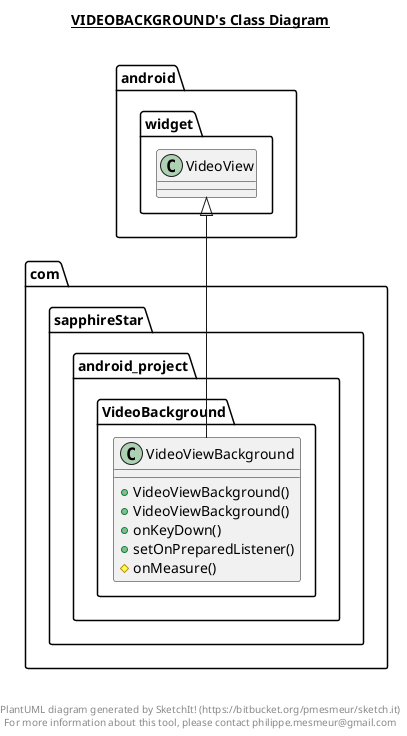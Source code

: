 @startuml

title __VIDEOBACKGROUND's Class Diagram__\n

  namespace com.sapphireStar.android_project {
    namespace VideoBackground {
      class com.sapphireStar.android_project.VideoBackground.VideoViewBackground {
          + VideoViewBackground()
          + VideoViewBackground()
          + onKeyDown()
          + setOnPreparedListener()
          # onMeasure()
      }
    }
  }
  

  com.sapphireStar.android_project.VideoBackground.VideoViewBackground -up-|> android.widget.VideoView


right footer


PlantUML diagram generated by SketchIt! (https://bitbucket.org/pmesmeur/sketch.it)
For more information about this tool, please contact philippe.mesmeur@gmail.com
endfooter

@enduml
